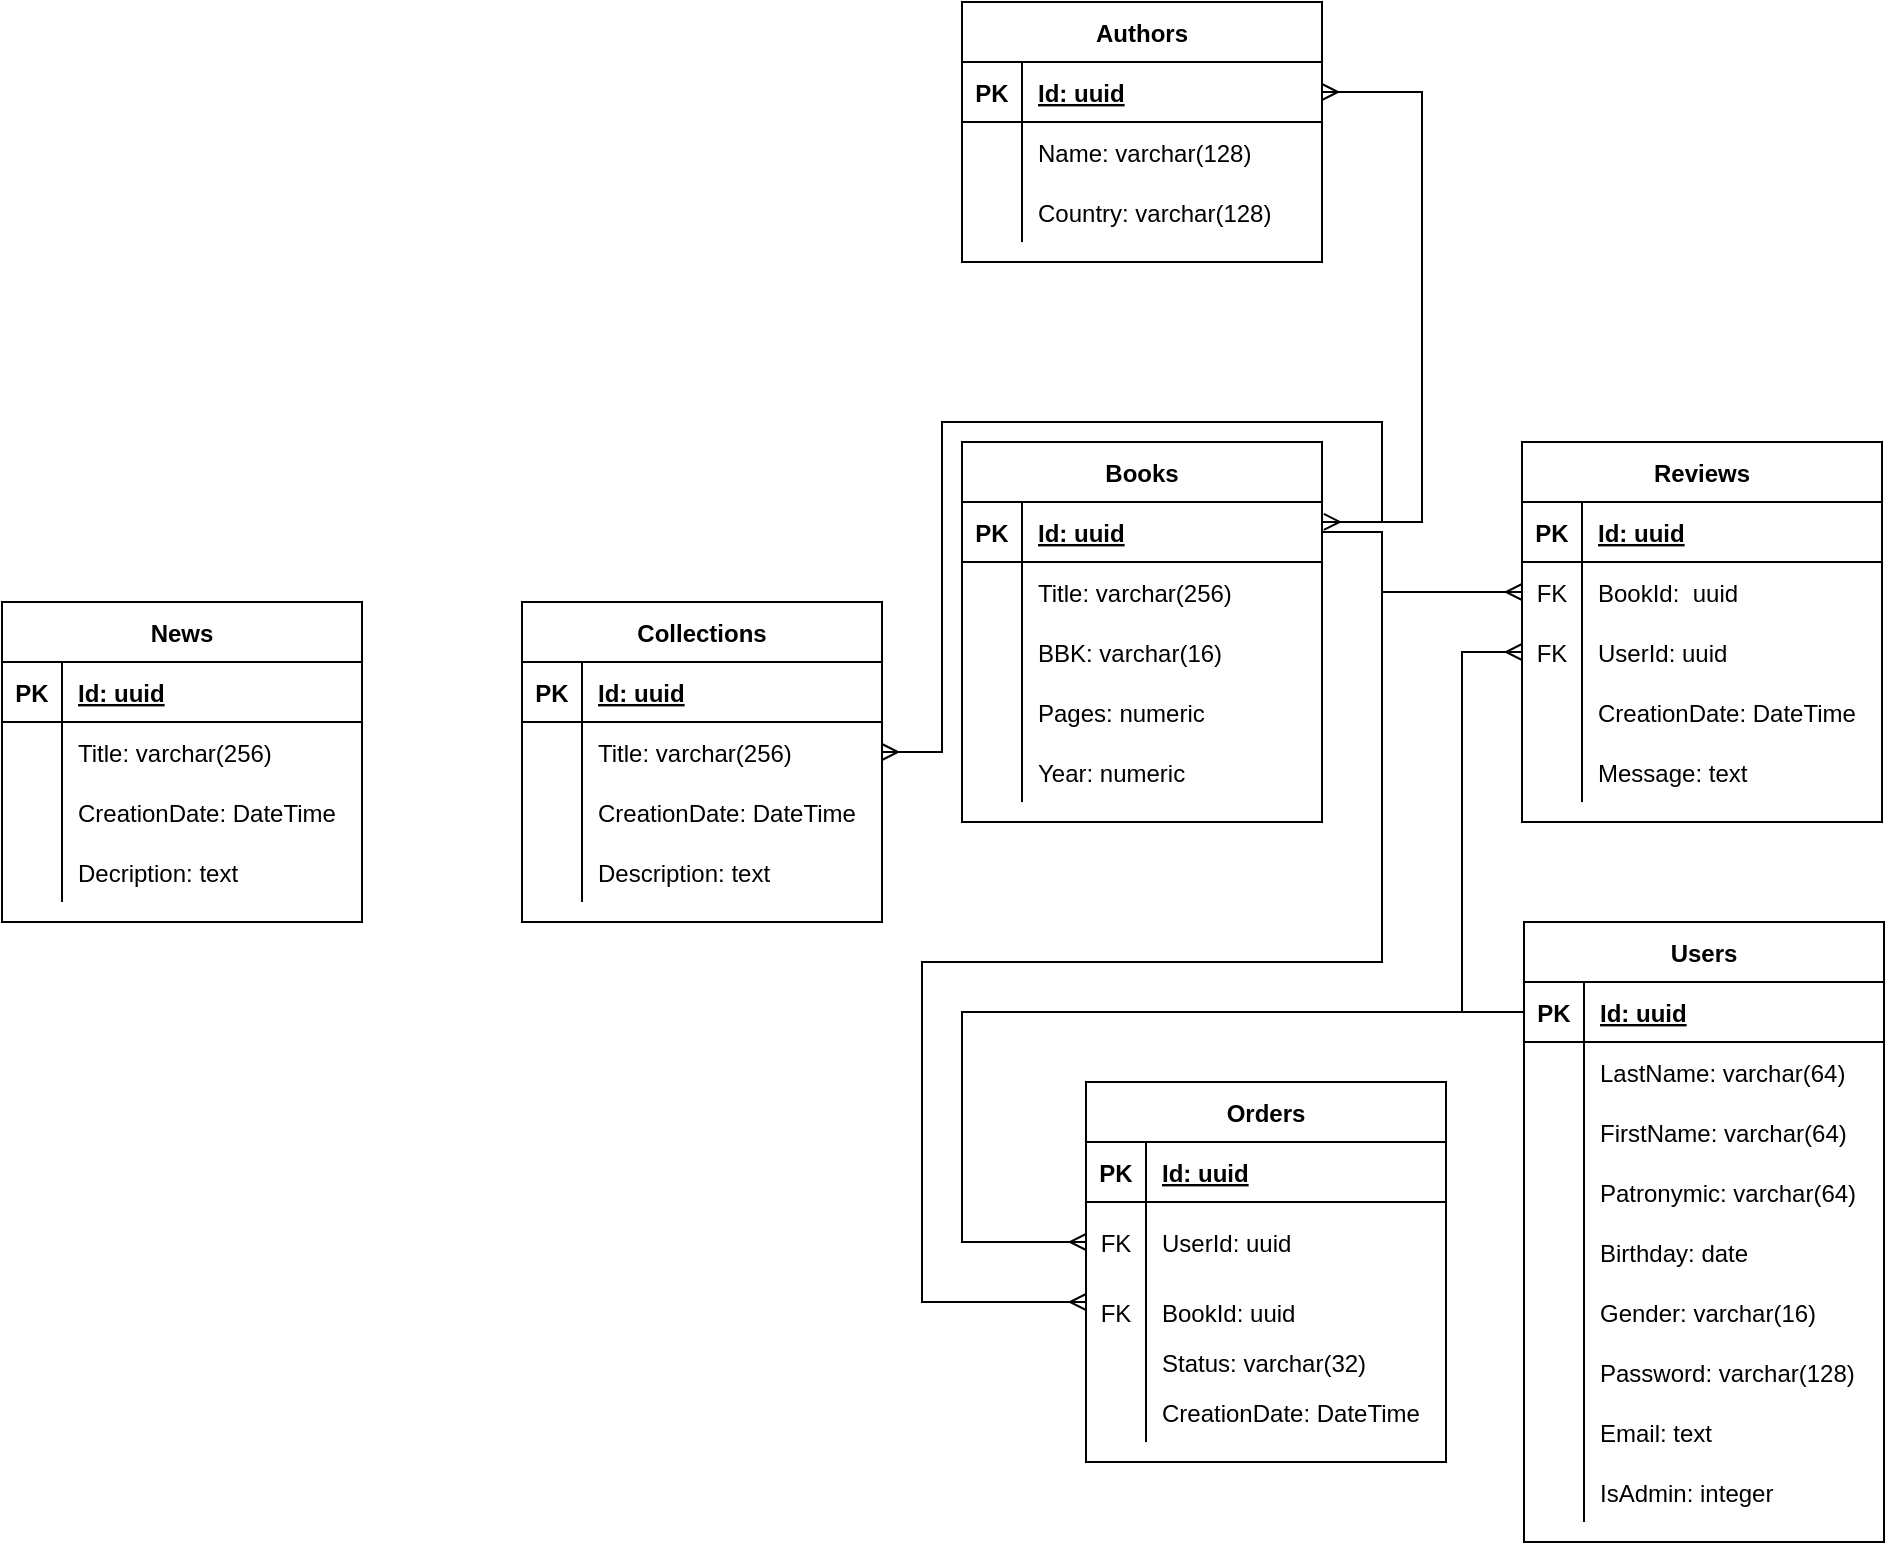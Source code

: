 <mxfile version="24.2.1" type="device">
  <diagram id="hNJJi1yXjoUv3gDsAnb5" name="DB">
    <mxGraphModel dx="3010" dy="1963" grid="1" gridSize="10" guides="1" tooltips="1" connect="1" arrows="1" fold="1" page="1" pageScale="1" pageWidth="827" pageHeight="1169" math="0" shadow="0">
      <root>
        <mxCell id="0" />
        <mxCell id="1" parent="0" />
        <mxCell id="JfNhoDbCsC86Azo6h9_3-1" value="Books" style="shape=table;startSize=30;container=1;collapsible=1;childLayout=tableLayout;fixedRows=1;rowLines=0;fontStyle=1;align=center;resizeLast=1;" parent="1" vertex="1">
          <mxGeometry x="160" y="40" width="180" height="190" as="geometry" />
        </mxCell>
        <mxCell id="JfNhoDbCsC86Azo6h9_3-2" value="" style="shape=tableRow;horizontal=0;startSize=0;swimlaneHead=0;swimlaneBody=0;fillColor=none;collapsible=0;dropTarget=0;points=[[0,0.5],[1,0.5]];portConstraint=eastwest;top=0;left=0;right=0;bottom=1;" parent="JfNhoDbCsC86Azo6h9_3-1" vertex="1">
          <mxGeometry y="30" width="180" height="30" as="geometry" />
        </mxCell>
        <mxCell id="JfNhoDbCsC86Azo6h9_3-3" value="PK" style="shape=partialRectangle;connectable=0;fillColor=none;top=0;left=0;bottom=0;right=0;fontStyle=1;overflow=hidden;" parent="JfNhoDbCsC86Azo6h9_3-2" vertex="1">
          <mxGeometry width="30" height="30" as="geometry">
            <mxRectangle width="30" height="30" as="alternateBounds" />
          </mxGeometry>
        </mxCell>
        <mxCell id="JfNhoDbCsC86Azo6h9_3-4" value="Id: uuid" style="shape=partialRectangle;connectable=0;fillColor=none;top=0;left=0;bottom=0;right=0;align=left;spacingLeft=6;fontStyle=5;overflow=hidden;" parent="JfNhoDbCsC86Azo6h9_3-2" vertex="1">
          <mxGeometry x="30" width="150" height="30" as="geometry">
            <mxRectangle width="150" height="30" as="alternateBounds" />
          </mxGeometry>
        </mxCell>
        <mxCell id="JfNhoDbCsC86Azo6h9_3-5" value="" style="shape=tableRow;horizontal=0;startSize=0;swimlaneHead=0;swimlaneBody=0;fillColor=none;collapsible=0;dropTarget=0;points=[[0,0.5],[1,0.5]];portConstraint=eastwest;top=0;left=0;right=0;bottom=0;" parent="JfNhoDbCsC86Azo6h9_3-1" vertex="1">
          <mxGeometry y="60" width="180" height="30" as="geometry" />
        </mxCell>
        <mxCell id="JfNhoDbCsC86Azo6h9_3-6" value="" style="shape=partialRectangle;connectable=0;fillColor=none;top=0;left=0;bottom=0;right=0;editable=1;overflow=hidden;" parent="JfNhoDbCsC86Azo6h9_3-5" vertex="1">
          <mxGeometry width="30" height="30" as="geometry">
            <mxRectangle width="30" height="30" as="alternateBounds" />
          </mxGeometry>
        </mxCell>
        <mxCell id="JfNhoDbCsC86Azo6h9_3-7" value="Title: varchar(256)" style="shape=partialRectangle;connectable=0;fillColor=none;top=0;left=0;bottom=0;right=0;align=left;spacingLeft=6;overflow=hidden;" parent="JfNhoDbCsC86Azo6h9_3-5" vertex="1">
          <mxGeometry x="30" width="150" height="30" as="geometry">
            <mxRectangle width="150" height="30" as="alternateBounds" />
          </mxGeometry>
        </mxCell>
        <mxCell id="JfNhoDbCsC86Azo6h9_3-14" value="" style="shape=tableRow;horizontal=0;startSize=0;swimlaneHead=0;swimlaneBody=0;fillColor=none;collapsible=0;dropTarget=0;points=[[0,0.5],[1,0.5]];portConstraint=eastwest;top=0;left=0;right=0;bottom=0;" parent="JfNhoDbCsC86Azo6h9_3-1" vertex="1">
          <mxGeometry y="90" width="180" height="30" as="geometry" />
        </mxCell>
        <mxCell id="JfNhoDbCsC86Azo6h9_3-15" value="" style="shape=partialRectangle;connectable=0;fillColor=none;top=0;left=0;bottom=0;right=0;editable=1;overflow=hidden;" parent="JfNhoDbCsC86Azo6h9_3-14" vertex="1">
          <mxGeometry width="30" height="30" as="geometry">
            <mxRectangle width="30" height="30" as="alternateBounds" />
          </mxGeometry>
        </mxCell>
        <mxCell id="JfNhoDbCsC86Azo6h9_3-16" value="BBK: varchar(16)" style="shape=partialRectangle;connectable=0;fillColor=none;top=0;left=0;bottom=0;right=0;align=left;spacingLeft=6;overflow=hidden;" parent="JfNhoDbCsC86Azo6h9_3-14" vertex="1">
          <mxGeometry x="30" width="150" height="30" as="geometry">
            <mxRectangle width="150" height="30" as="alternateBounds" />
          </mxGeometry>
        </mxCell>
        <mxCell id="JfNhoDbCsC86Azo6h9_3-8" value="" style="shape=tableRow;horizontal=0;startSize=0;swimlaneHead=0;swimlaneBody=0;fillColor=none;collapsible=0;dropTarget=0;points=[[0,0.5],[1,0.5]];portConstraint=eastwest;top=0;left=0;right=0;bottom=0;" parent="JfNhoDbCsC86Azo6h9_3-1" vertex="1">
          <mxGeometry y="120" width="180" height="30" as="geometry" />
        </mxCell>
        <mxCell id="JfNhoDbCsC86Azo6h9_3-9" value="" style="shape=partialRectangle;connectable=0;fillColor=none;top=0;left=0;bottom=0;right=0;editable=1;overflow=hidden;" parent="JfNhoDbCsC86Azo6h9_3-8" vertex="1">
          <mxGeometry width="30" height="30" as="geometry">
            <mxRectangle width="30" height="30" as="alternateBounds" />
          </mxGeometry>
        </mxCell>
        <mxCell id="JfNhoDbCsC86Azo6h9_3-10" value="Pages: numeric" style="shape=partialRectangle;connectable=0;fillColor=none;top=0;left=0;bottom=0;right=0;align=left;spacingLeft=6;overflow=hidden;" parent="JfNhoDbCsC86Azo6h9_3-8" vertex="1">
          <mxGeometry x="30" width="150" height="30" as="geometry">
            <mxRectangle width="150" height="30" as="alternateBounds" />
          </mxGeometry>
        </mxCell>
        <mxCell id="JfNhoDbCsC86Azo6h9_3-11" value="" style="shape=tableRow;horizontal=0;startSize=0;swimlaneHead=0;swimlaneBody=0;fillColor=none;collapsible=0;dropTarget=0;points=[[0,0.5],[1,0.5]];portConstraint=eastwest;top=0;left=0;right=0;bottom=0;" parent="JfNhoDbCsC86Azo6h9_3-1" vertex="1">
          <mxGeometry y="150" width="180" height="30" as="geometry" />
        </mxCell>
        <mxCell id="JfNhoDbCsC86Azo6h9_3-12" value="" style="shape=partialRectangle;connectable=0;fillColor=none;top=0;left=0;bottom=0;right=0;editable=1;overflow=hidden;" parent="JfNhoDbCsC86Azo6h9_3-11" vertex="1">
          <mxGeometry width="30" height="30" as="geometry">
            <mxRectangle width="30" height="30" as="alternateBounds" />
          </mxGeometry>
        </mxCell>
        <mxCell id="JfNhoDbCsC86Azo6h9_3-13" value="Year: numeric" style="shape=partialRectangle;connectable=0;fillColor=none;top=0;left=0;bottom=0;right=0;align=left;spacingLeft=6;overflow=hidden;" parent="JfNhoDbCsC86Azo6h9_3-11" vertex="1">
          <mxGeometry x="30" width="150" height="30" as="geometry">
            <mxRectangle width="150" height="30" as="alternateBounds" />
          </mxGeometry>
        </mxCell>
        <mxCell id="JfNhoDbCsC86Azo6h9_3-20" value="Users" style="shape=table;startSize=30;container=1;collapsible=1;childLayout=tableLayout;fixedRows=1;rowLines=0;fontStyle=1;align=center;resizeLast=1;" parent="1" vertex="1">
          <mxGeometry x="441" y="280" width="180" height="310" as="geometry" />
        </mxCell>
        <mxCell id="JfNhoDbCsC86Azo6h9_3-21" value="" style="shape=tableRow;horizontal=0;startSize=0;swimlaneHead=0;swimlaneBody=0;fillColor=none;collapsible=0;dropTarget=0;points=[[0,0.5],[1,0.5]];portConstraint=eastwest;top=0;left=0;right=0;bottom=1;" parent="JfNhoDbCsC86Azo6h9_3-20" vertex="1">
          <mxGeometry y="30" width="180" height="30" as="geometry" />
        </mxCell>
        <mxCell id="JfNhoDbCsC86Azo6h9_3-22" value="PK" style="shape=partialRectangle;connectable=0;fillColor=none;top=0;left=0;bottom=0;right=0;fontStyle=1;overflow=hidden;" parent="JfNhoDbCsC86Azo6h9_3-21" vertex="1">
          <mxGeometry width="30" height="30" as="geometry">
            <mxRectangle width="30" height="30" as="alternateBounds" />
          </mxGeometry>
        </mxCell>
        <mxCell id="JfNhoDbCsC86Azo6h9_3-23" value="Id: uuid" style="shape=partialRectangle;connectable=0;fillColor=none;top=0;left=0;bottom=0;right=0;align=left;spacingLeft=6;fontStyle=5;overflow=hidden;" parent="JfNhoDbCsC86Azo6h9_3-21" vertex="1">
          <mxGeometry x="30" width="150" height="30" as="geometry">
            <mxRectangle width="150" height="30" as="alternateBounds" />
          </mxGeometry>
        </mxCell>
        <mxCell id="JfNhoDbCsC86Azo6h9_3-24" value="" style="shape=tableRow;horizontal=0;startSize=0;swimlaneHead=0;swimlaneBody=0;fillColor=none;collapsible=0;dropTarget=0;points=[[0,0.5],[1,0.5]];portConstraint=eastwest;top=0;left=0;right=0;bottom=0;" parent="JfNhoDbCsC86Azo6h9_3-20" vertex="1">
          <mxGeometry y="60" width="180" height="30" as="geometry" />
        </mxCell>
        <mxCell id="JfNhoDbCsC86Azo6h9_3-25" value="" style="shape=partialRectangle;connectable=0;fillColor=none;top=0;left=0;bottom=0;right=0;editable=1;overflow=hidden;" parent="JfNhoDbCsC86Azo6h9_3-24" vertex="1">
          <mxGeometry width="30" height="30" as="geometry">
            <mxRectangle width="30" height="30" as="alternateBounds" />
          </mxGeometry>
        </mxCell>
        <mxCell id="JfNhoDbCsC86Azo6h9_3-26" value="LastName: varchar(64)" style="shape=partialRectangle;connectable=0;fillColor=none;top=0;left=0;bottom=0;right=0;align=left;spacingLeft=6;overflow=hidden;" parent="JfNhoDbCsC86Azo6h9_3-24" vertex="1">
          <mxGeometry x="30" width="150" height="30" as="geometry">
            <mxRectangle width="150" height="30" as="alternateBounds" />
          </mxGeometry>
        </mxCell>
        <mxCell id="JfNhoDbCsC86Azo6h9_3-27" value="" style="shape=tableRow;horizontal=0;startSize=0;swimlaneHead=0;swimlaneBody=0;fillColor=none;collapsible=0;dropTarget=0;points=[[0,0.5],[1,0.5]];portConstraint=eastwest;top=0;left=0;right=0;bottom=0;" parent="JfNhoDbCsC86Azo6h9_3-20" vertex="1">
          <mxGeometry y="90" width="180" height="30" as="geometry" />
        </mxCell>
        <mxCell id="JfNhoDbCsC86Azo6h9_3-28" value="" style="shape=partialRectangle;connectable=0;fillColor=none;top=0;left=0;bottom=0;right=0;editable=1;overflow=hidden;" parent="JfNhoDbCsC86Azo6h9_3-27" vertex="1">
          <mxGeometry width="30" height="30" as="geometry">
            <mxRectangle width="30" height="30" as="alternateBounds" />
          </mxGeometry>
        </mxCell>
        <mxCell id="JfNhoDbCsC86Azo6h9_3-29" value="FirstName: varchar(64)" style="shape=partialRectangle;connectable=0;fillColor=none;top=0;left=0;bottom=0;right=0;align=left;spacingLeft=6;overflow=hidden;" parent="JfNhoDbCsC86Azo6h9_3-27" vertex="1">
          <mxGeometry x="30" width="150" height="30" as="geometry">
            <mxRectangle width="150" height="30" as="alternateBounds" />
          </mxGeometry>
        </mxCell>
        <mxCell id="JfNhoDbCsC86Azo6h9_3-30" value="" style="shape=tableRow;horizontal=0;startSize=0;swimlaneHead=0;swimlaneBody=0;fillColor=none;collapsible=0;dropTarget=0;points=[[0,0.5],[1,0.5]];portConstraint=eastwest;top=0;left=0;right=0;bottom=0;" parent="JfNhoDbCsC86Azo6h9_3-20" vertex="1">
          <mxGeometry y="120" width="180" height="30" as="geometry" />
        </mxCell>
        <mxCell id="JfNhoDbCsC86Azo6h9_3-31" value="" style="shape=partialRectangle;connectable=0;fillColor=none;top=0;left=0;bottom=0;right=0;editable=1;overflow=hidden;" parent="JfNhoDbCsC86Azo6h9_3-30" vertex="1">
          <mxGeometry width="30" height="30" as="geometry">
            <mxRectangle width="30" height="30" as="alternateBounds" />
          </mxGeometry>
        </mxCell>
        <mxCell id="JfNhoDbCsC86Azo6h9_3-32" value="Patronymic: varchar(64)" style="shape=partialRectangle;connectable=0;fillColor=none;top=0;left=0;bottom=0;right=0;align=left;spacingLeft=6;overflow=hidden;" parent="JfNhoDbCsC86Azo6h9_3-30" vertex="1">
          <mxGeometry x="30" width="150" height="30" as="geometry">
            <mxRectangle width="150" height="30" as="alternateBounds" />
          </mxGeometry>
        </mxCell>
        <mxCell id="JfNhoDbCsC86Azo6h9_3-33" value="" style="shape=tableRow;horizontal=0;startSize=0;swimlaneHead=0;swimlaneBody=0;fillColor=none;collapsible=0;dropTarget=0;points=[[0,0.5],[1,0.5]];portConstraint=eastwest;top=0;left=0;right=0;bottom=0;" parent="JfNhoDbCsC86Azo6h9_3-20" vertex="1">
          <mxGeometry y="150" width="180" height="30" as="geometry" />
        </mxCell>
        <mxCell id="JfNhoDbCsC86Azo6h9_3-34" value="" style="shape=partialRectangle;connectable=0;fillColor=none;top=0;left=0;bottom=0;right=0;editable=1;overflow=hidden;" parent="JfNhoDbCsC86Azo6h9_3-33" vertex="1">
          <mxGeometry width="30" height="30" as="geometry">
            <mxRectangle width="30" height="30" as="alternateBounds" />
          </mxGeometry>
        </mxCell>
        <mxCell id="JfNhoDbCsC86Azo6h9_3-35" value="Birthday: date" style="shape=partialRectangle;connectable=0;fillColor=none;top=0;left=0;bottom=0;right=0;align=left;spacingLeft=6;overflow=hidden;" parent="JfNhoDbCsC86Azo6h9_3-33" vertex="1">
          <mxGeometry x="30" width="150" height="30" as="geometry">
            <mxRectangle width="150" height="30" as="alternateBounds" />
          </mxGeometry>
        </mxCell>
        <mxCell id="JfNhoDbCsC86Azo6h9_3-36" value="" style="shape=tableRow;horizontal=0;startSize=0;swimlaneHead=0;swimlaneBody=0;fillColor=none;collapsible=0;dropTarget=0;points=[[0,0.5],[1,0.5]];portConstraint=eastwest;top=0;left=0;right=0;bottom=0;" parent="JfNhoDbCsC86Azo6h9_3-20" vertex="1">
          <mxGeometry y="180" width="180" height="30" as="geometry" />
        </mxCell>
        <mxCell id="JfNhoDbCsC86Azo6h9_3-37" value="" style="shape=partialRectangle;connectable=0;fillColor=none;top=0;left=0;bottom=0;right=0;editable=1;overflow=hidden;" parent="JfNhoDbCsC86Azo6h9_3-36" vertex="1">
          <mxGeometry width="30" height="30" as="geometry">
            <mxRectangle width="30" height="30" as="alternateBounds" />
          </mxGeometry>
        </mxCell>
        <mxCell id="JfNhoDbCsC86Azo6h9_3-38" value="Gender: varchar(16)" style="shape=partialRectangle;connectable=0;fillColor=none;top=0;left=0;bottom=0;right=0;align=left;spacingLeft=6;overflow=hidden;" parent="JfNhoDbCsC86Azo6h9_3-36" vertex="1">
          <mxGeometry x="30" width="150" height="30" as="geometry">
            <mxRectangle width="150" height="30" as="alternateBounds" />
          </mxGeometry>
        </mxCell>
        <mxCell id="JfNhoDbCsC86Azo6h9_3-64" value="" style="shape=tableRow;horizontal=0;startSize=0;swimlaneHead=0;swimlaneBody=0;fillColor=none;collapsible=0;dropTarget=0;points=[[0,0.5],[1,0.5]];portConstraint=eastwest;top=0;left=0;right=0;bottom=0;" parent="JfNhoDbCsC86Azo6h9_3-20" vertex="1">
          <mxGeometry y="210" width="180" height="30" as="geometry" />
        </mxCell>
        <mxCell id="JfNhoDbCsC86Azo6h9_3-65" value="" style="shape=partialRectangle;connectable=0;fillColor=none;top=0;left=0;bottom=0;right=0;editable=1;overflow=hidden;" parent="JfNhoDbCsC86Azo6h9_3-64" vertex="1">
          <mxGeometry width="30" height="30" as="geometry">
            <mxRectangle width="30" height="30" as="alternateBounds" />
          </mxGeometry>
        </mxCell>
        <mxCell id="JfNhoDbCsC86Azo6h9_3-66" value="Password: varchar(128)" style="shape=partialRectangle;connectable=0;fillColor=none;top=0;left=0;bottom=0;right=0;align=left;spacingLeft=6;overflow=hidden;" parent="JfNhoDbCsC86Azo6h9_3-64" vertex="1">
          <mxGeometry x="30" width="150" height="30" as="geometry">
            <mxRectangle width="150" height="30" as="alternateBounds" />
          </mxGeometry>
        </mxCell>
        <mxCell id="JfNhoDbCsC86Azo6h9_3-67" value="" style="shape=tableRow;horizontal=0;startSize=0;swimlaneHead=0;swimlaneBody=0;fillColor=none;collapsible=0;dropTarget=0;points=[[0,0.5],[1,0.5]];portConstraint=eastwest;top=0;left=0;right=0;bottom=0;" parent="JfNhoDbCsC86Azo6h9_3-20" vertex="1">
          <mxGeometry y="240" width="180" height="30" as="geometry" />
        </mxCell>
        <mxCell id="JfNhoDbCsC86Azo6h9_3-68" value="" style="shape=partialRectangle;connectable=0;fillColor=none;top=0;left=0;bottom=0;right=0;editable=1;overflow=hidden;" parent="JfNhoDbCsC86Azo6h9_3-67" vertex="1">
          <mxGeometry width="30" height="30" as="geometry">
            <mxRectangle width="30" height="30" as="alternateBounds" />
          </mxGeometry>
        </mxCell>
        <mxCell id="JfNhoDbCsC86Azo6h9_3-69" value="Email: text" style="shape=partialRectangle;connectable=0;fillColor=none;top=0;left=0;bottom=0;right=0;align=left;spacingLeft=6;overflow=hidden;" parent="JfNhoDbCsC86Azo6h9_3-67" vertex="1">
          <mxGeometry x="30" width="150" height="30" as="geometry">
            <mxRectangle width="150" height="30" as="alternateBounds" />
          </mxGeometry>
        </mxCell>
        <mxCell id="5hmxsrNKKEe0tjNKOuUJ-2" value="" style="shape=tableRow;horizontal=0;startSize=0;swimlaneHead=0;swimlaneBody=0;fillColor=none;collapsible=0;dropTarget=0;points=[[0,0.5],[1,0.5]];portConstraint=eastwest;top=0;left=0;right=0;bottom=0;" parent="JfNhoDbCsC86Azo6h9_3-20" vertex="1">
          <mxGeometry y="270" width="180" height="30" as="geometry" />
        </mxCell>
        <mxCell id="5hmxsrNKKEe0tjNKOuUJ-3" value="" style="shape=partialRectangle;connectable=0;fillColor=none;top=0;left=0;bottom=0;right=0;editable=1;overflow=hidden;" parent="5hmxsrNKKEe0tjNKOuUJ-2" vertex="1">
          <mxGeometry width="30" height="30" as="geometry">
            <mxRectangle width="30" height="30" as="alternateBounds" />
          </mxGeometry>
        </mxCell>
        <mxCell id="5hmxsrNKKEe0tjNKOuUJ-4" value="IsAdmin: integer" style="shape=partialRectangle;connectable=0;fillColor=none;top=0;left=0;bottom=0;right=0;align=left;spacingLeft=6;overflow=hidden;" parent="5hmxsrNKKEe0tjNKOuUJ-2" vertex="1">
          <mxGeometry x="30" width="150" height="30" as="geometry">
            <mxRectangle width="150" height="30" as="alternateBounds" />
          </mxGeometry>
        </mxCell>
        <mxCell id="JfNhoDbCsC86Azo6h9_3-70" value="Reviews" style="shape=table;startSize=30;container=1;collapsible=1;childLayout=tableLayout;fixedRows=1;rowLines=0;fontStyle=1;align=center;resizeLast=1;" parent="1" vertex="1">
          <mxGeometry x="440" y="40" width="180" height="190" as="geometry" />
        </mxCell>
        <mxCell id="JfNhoDbCsC86Azo6h9_3-71" value="" style="shape=tableRow;horizontal=0;startSize=0;swimlaneHead=0;swimlaneBody=0;fillColor=none;collapsible=0;dropTarget=0;points=[[0,0.5],[1,0.5]];portConstraint=eastwest;top=0;left=0;right=0;bottom=1;" parent="JfNhoDbCsC86Azo6h9_3-70" vertex="1">
          <mxGeometry y="30" width="180" height="30" as="geometry" />
        </mxCell>
        <mxCell id="JfNhoDbCsC86Azo6h9_3-72" value="PK" style="shape=partialRectangle;connectable=0;fillColor=none;top=0;left=0;bottom=0;right=0;fontStyle=1;overflow=hidden;" parent="JfNhoDbCsC86Azo6h9_3-71" vertex="1">
          <mxGeometry width="30" height="30" as="geometry">
            <mxRectangle width="30" height="30" as="alternateBounds" />
          </mxGeometry>
        </mxCell>
        <mxCell id="JfNhoDbCsC86Azo6h9_3-73" value="Id: uuid" style="shape=partialRectangle;connectable=0;fillColor=none;top=0;left=0;bottom=0;right=0;align=left;spacingLeft=6;fontStyle=5;overflow=hidden;" parent="JfNhoDbCsC86Azo6h9_3-71" vertex="1">
          <mxGeometry x="30" width="150" height="30" as="geometry">
            <mxRectangle width="150" height="30" as="alternateBounds" />
          </mxGeometry>
        </mxCell>
        <mxCell id="JfNhoDbCsC86Azo6h9_3-77" value="" style="shape=tableRow;horizontal=0;startSize=0;swimlaneHead=0;swimlaneBody=0;fillColor=none;collapsible=0;dropTarget=0;points=[[0,0.5],[1,0.5]];portConstraint=eastwest;top=0;left=0;right=0;bottom=0;" parent="JfNhoDbCsC86Azo6h9_3-70" vertex="1">
          <mxGeometry y="60" width="180" height="30" as="geometry" />
        </mxCell>
        <mxCell id="JfNhoDbCsC86Azo6h9_3-78" value="FK" style="shape=partialRectangle;connectable=0;fillColor=none;top=0;left=0;bottom=0;right=0;editable=1;overflow=hidden;" parent="JfNhoDbCsC86Azo6h9_3-77" vertex="1">
          <mxGeometry width="30" height="30" as="geometry">
            <mxRectangle width="30" height="30" as="alternateBounds" />
          </mxGeometry>
        </mxCell>
        <mxCell id="JfNhoDbCsC86Azo6h9_3-79" value="BookId:  uuid" style="shape=partialRectangle;connectable=0;fillColor=none;top=0;left=0;bottom=0;right=0;align=left;spacingLeft=6;overflow=hidden;" parent="JfNhoDbCsC86Azo6h9_3-77" vertex="1">
          <mxGeometry x="30" width="150" height="30" as="geometry">
            <mxRectangle width="150" height="30" as="alternateBounds" />
          </mxGeometry>
        </mxCell>
        <mxCell id="JfNhoDbCsC86Azo6h9_3-74" value="" style="shape=tableRow;horizontal=0;startSize=0;swimlaneHead=0;swimlaneBody=0;fillColor=none;collapsible=0;dropTarget=0;points=[[0,0.5],[1,0.5]];portConstraint=eastwest;top=0;left=0;right=0;bottom=0;" parent="JfNhoDbCsC86Azo6h9_3-70" vertex="1">
          <mxGeometry y="90" width="180" height="30" as="geometry" />
        </mxCell>
        <mxCell id="JfNhoDbCsC86Azo6h9_3-75" value="FK" style="shape=partialRectangle;connectable=0;fillColor=none;top=0;left=0;bottom=0;right=0;editable=1;overflow=hidden;" parent="JfNhoDbCsC86Azo6h9_3-74" vertex="1">
          <mxGeometry width="30" height="30" as="geometry">
            <mxRectangle width="30" height="30" as="alternateBounds" />
          </mxGeometry>
        </mxCell>
        <mxCell id="JfNhoDbCsC86Azo6h9_3-76" value="UserId: uuid" style="shape=partialRectangle;connectable=0;fillColor=none;top=0;left=0;bottom=0;right=0;align=left;spacingLeft=6;overflow=hidden;" parent="JfNhoDbCsC86Azo6h9_3-74" vertex="1">
          <mxGeometry x="30" width="150" height="30" as="geometry">
            <mxRectangle width="150" height="30" as="alternateBounds" />
          </mxGeometry>
        </mxCell>
        <mxCell id="JfNhoDbCsC86Azo6h9_3-80" value="" style="shape=tableRow;horizontal=0;startSize=0;swimlaneHead=0;swimlaneBody=0;fillColor=none;collapsible=0;dropTarget=0;points=[[0,0.5],[1,0.5]];portConstraint=eastwest;top=0;left=0;right=0;bottom=0;" parent="JfNhoDbCsC86Azo6h9_3-70" vertex="1">
          <mxGeometry y="120" width="180" height="30" as="geometry" />
        </mxCell>
        <mxCell id="JfNhoDbCsC86Azo6h9_3-81" value="" style="shape=partialRectangle;connectable=0;fillColor=none;top=0;left=0;bottom=0;right=0;editable=1;overflow=hidden;" parent="JfNhoDbCsC86Azo6h9_3-80" vertex="1">
          <mxGeometry width="30" height="30" as="geometry">
            <mxRectangle width="30" height="30" as="alternateBounds" />
          </mxGeometry>
        </mxCell>
        <mxCell id="JfNhoDbCsC86Azo6h9_3-82" value="CreationDate: DateTime" style="shape=partialRectangle;connectable=0;fillColor=none;top=0;left=0;bottom=0;right=0;align=left;spacingLeft=6;overflow=hidden;" parent="JfNhoDbCsC86Azo6h9_3-80" vertex="1">
          <mxGeometry x="30" width="150" height="30" as="geometry">
            <mxRectangle width="150" height="30" as="alternateBounds" />
          </mxGeometry>
        </mxCell>
        <mxCell id="JfNhoDbCsC86Azo6h9_3-96" value="" style="shape=tableRow;horizontal=0;startSize=0;swimlaneHead=0;swimlaneBody=0;fillColor=none;collapsible=0;dropTarget=0;points=[[0,0.5],[1,0.5]];portConstraint=eastwest;top=0;left=0;right=0;bottom=0;" parent="JfNhoDbCsC86Azo6h9_3-70" vertex="1">
          <mxGeometry y="150" width="180" height="30" as="geometry" />
        </mxCell>
        <mxCell id="JfNhoDbCsC86Azo6h9_3-97" value="" style="shape=partialRectangle;connectable=0;fillColor=none;top=0;left=0;bottom=0;right=0;editable=1;overflow=hidden;" parent="JfNhoDbCsC86Azo6h9_3-96" vertex="1">
          <mxGeometry width="30" height="30" as="geometry">
            <mxRectangle width="30" height="30" as="alternateBounds" />
          </mxGeometry>
        </mxCell>
        <mxCell id="JfNhoDbCsC86Azo6h9_3-98" value="Message: text" style="shape=partialRectangle;connectable=0;fillColor=none;top=0;left=0;bottom=0;right=0;align=left;spacingLeft=6;overflow=hidden;" parent="JfNhoDbCsC86Azo6h9_3-96" vertex="1">
          <mxGeometry x="30" width="150" height="30" as="geometry">
            <mxRectangle width="150" height="30" as="alternateBounds" />
          </mxGeometry>
        </mxCell>
        <mxCell id="JfNhoDbCsC86Azo6h9_3-103" value="Orders" style="shape=table;startSize=30;container=1;collapsible=1;childLayout=tableLayout;fixedRows=1;rowLines=0;fontStyle=1;align=center;resizeLast=1;" parent="1" vertex="1">
          <mxGeometry x="222" y="360" width="180" height="190" as="geometry" />
        </mxCell>
        <mxCell id="JfNhoDbCsC86Azo6h9_3-104" value="" style="shape=tableRow;horizontal=0;startSize=0;swimlaneHead=0;swimlaneBody=0;fillColor=none;collapsible=0;dropTarget=0;points=[[0,0.5],[1,0.5]];portConstraint=eastwest;top=0;left=0;right=0;bottom=1;" parent="JfNhoDbCsC86Azo6h9_3-103" vertex="1">
          <mxGeometry y="30" width="180" height="30" as="geometry" />
        </mxCell>
        <mxCell id="JfNhoDbCsC86Azo6h9_3-105" value="PK" style="shape=partialRectangle;connectable=0;fillColor=none;top=0;left=0;bottom=0;right=0;fontStyle=1;overflow=hidden;" parent="JfNhoDbCsC86Azo6h9_3-104" vertex="1">
          <mxGeometry width="30" height="30" as="geometry">
            <mxRectangle width="30" height="30" as="alternateBounds" />
          </mxGeometry>
        </mxCell>
        <mxCell id="JfNhoDbCsC86Azo6h9_3-106" value="Id: uuid" style="shape=partialRectangle;connectable=0;fillColor=none;top=0;left=0;bottom=0;right=0;align=left;spacingLeft=6;fontStyle=5;overflow=hidden;" parent="JfNhoDbCsC86Azo6h9_3-104" vertex="1">
          <mxGeometry x="30" width="150" height="30" as="geometry">
            <mxRectangle width="150" height="30" as="alternateBounds" />
          </mxGeometry>
        </mxCell>
        <mxCell id="JfNhoDbCsC86Azo6h9_3-107" value="" style="shape=tableRow;horizontal=0;startSize=0;swimlaneHead=0;swimlaneBody=0;fillColor=none;collapsible=0;dropTarget=0;points=[[0,0.5],[1,0.5]];portConstraint=eastwest;top=0;left=0;right=0;bottom=0;" parent="JfNhoDbCsC86Azo6h9_3-103" vertex="1">
          <mxGeometry y="60" width="180" height="40" as="geometry" />
        </mxCell>
        <mxCell id="JfNhoDbCsC86Azo6h9_3-108" value="FK" style="shape=partialRectangle;connectable=0;fillColor=none;top=0;left=0;bottom=0;right=0;editable=1;overflow=hidden;" parent="JfNhoDbCsC86Azo6h9_3-107" vertex="1">
          <mxGeometry width="30" height="40" as="geometry">
            <mxRectangle width="30" height="40" as="alternateBounds" />
          </mxGeometry>
        </mxCell>
        <mxCell id="JfNhoDbCsC86Azo6h9_3-109" value="UserId: uuid" style="shape=partialRectangle;connectable=0;fillColor=none;top=0;left=0;bottom=0;right=0;align=left;spacingLeft=6;overflow=hidden;" parent="JfNhoDbCsC86Azo6h9_3-107" vertex="1">
          <mxGeometry x="30" width="150" height="40" as="geometry">
            <mxRectangle width="150" height="40" as="alternateBounds" />
          </mxGeometry>
        </mxCell>
        <mxCell id="JfNhoDbCsC86Azo6h9_3-110" value="" style="shape=tableRow;horizontal=0;startSize=0;swimlaneHead=0;swimlaneBody=0;fillColor=none;collapsible=0;dropTarget=0;points=[[0,0.5],[1,0.5]];portConstraint=eastwest;top=0;left=0;right=0;bottom=0;" parent="JfNhoDbCsC86Azo6h9_3-103" vertex="1">
          <mxGeometry y="100" width="180" height="30" as="geometry" />
        </mxCell>
        <mxCell id="JfNhoDbCsC86Azo6h9_3-111" value="FK" style="shape=partialRectangle;connectable=0;fillColor=none;top=0;left=0;bottom=0;right=0;editable=1;overflow=hidden;" parent="JfNhoDbCsC86Azo6h9_3-110" vertex="1">
          <mxGeometry width="30" height="30" as="geometry">
            <mxRectangle width="30" height="30" as="alternateBounds" />
          </mxGeometry>
        </mxCell>
        <mxCell id="JfNhoDbCsC86Azo6h9_3-112" value="BookId: uuid" style="shape=partialRectangle;connectable=0;fillColor=none;top=0;left=0;bottom=0;right=0;align=left;spacingLeft=6;overflow=hidden;" parent="JfNhoDbCsC86Azo6h9_3-110" vertex="1">
          <mxGeometry x="30" width="150" height="30" as="geometry">
            <mxRectangle width="150" height="30" as="alternateBounds" />
          </mxGeometry>
        </mxCell>
        <mxCell id="Xhfq0VKIjWSBTOx-SM9G-7" value="" style="shape=tableRow;horizontal=0;startSize=0;swimlaneHead=0;swimlaneBody=0;fillColor=none;collapsible=0;dropTarget=0;points=[[0,0.5],[1,0.5]];portConstraint=eastwest;top=0;left=0;right=0;bottom=0;" parent="JfNhoDbCsC86Azo6h9_3-103" vertex="1">
          <mxGeometry y="130" width="180" height="20" as="geometry" />
        </mxCell>
        <mxCell id="Xhfq0VKIjWSBTOx-SM9G-8" value="" style="shape=partialRectangle;connectable=0;fillColor=none;top=0;left=0;bottom=0;right=0;editable=1;overflow=hidden;" parent="Xhfq0VKIjWSBTOx-SM9G-7" vertex="1">
          <mxGeometry width="30" height="20" as="geometry">
            <mxRectangle width="30" height="20" as="alternateBounds" />
          </mxGeometry>
        </mxCell>
        <mxCell id="Xhfq0VKIjWSBTOx-SM9G-9" value="Status: varchar(32)" style="shape=partialRectangle;connectable=0;fillColor=none;top=0;left=0;bottom=0;right=0;align=left;spacingLeft=6;overflow=hidden;" parent="Xhfq0VKIjWSBTOx-SM9G-7" vertex="1">
          <mxGeometry x="30" width="150" height="20" as="geometry">
            <mxRectangle width="150" height="20" as="alternateBounds" />
          </mxGeometry>
        </mxCell>
        <mxCell id="-iBerIPHP-PwR-Tm77QQ-79" value="" style="shape=tableRow;horizontal=0;startSize=0;swimlaneHead=0;swimlaneBody=0;fillColor=none;collapsible=0;dropTarget=0;points=[[0,0.5],[1,0.5]];portConstraint=eastwest;top=0;left=0;right=0;bottom=0;" parent="JfNhoDbCsC86Azo6h9_3-103" vertex="1">
          <mxGeometry y="150" width="180" height="30" as="geometry" />
        </mxCell>
        <mxCell id="-iBerIPHP-PwR-Tm77QQ-80" value="" style="shape=partialRectangle;connectable=0;fillColor=none;top=0;left=0;bottom=0;right=0;editable=1;overflow=hidden;" parent="-iBerIPHP-PwR-Tm77QQ-79" vertex="1">
          <mxGeometry width="30" height="30" as="geometry">
            <mxRectangle width="30" height="30" as="alternateBounds" />
          </mxGeometry>
        </mxCell>
        <mxCell id="-iBerIPHP-PwR-Tm77QQ-81" value="CreationDate: DateTime" style="shape=partialRectangle;connectable=0;fillColor=none;top=0;left=0;bottom=0;right=0;align=left;spacingLeft=6;overflow=hidden;" parent="-iBerIPHP-PwR-Tm77QQ-79" vertex="1">
          <mxGeometry x="30" width="150" height="30" as="geometry">
            <mxRectangle width="150" height="30" as="alternateBounds" />
          </mxGeometry>
        </mxCell>
        <mxCell id="Xhfq0VKIjWSBTOx-SM9G-32" value="News" style="shape=table;startSize=30;container=1;collapsible=1;childLayout=tableLayout;fixedRows=1;rowLines=0;fontStyle=1;align=center;resizeLast=1;" parent="1" vertex="1">
          <mxGeometry x="-320" y="120" width="180" height="160" as="geometry" />
        </mxCell>
        <mxCell id="Xhfq0VKIjWSBTOx-SM9G-33" value="" style="shape=tableRow;horizontal=0;startSize=0;swimlaneHead=0;swimlaneBody=0;fillColor=none;collapsible=0;dropTarget=0;points=[[0,0.5],[1,0.5]];portConstraint=eastwest;top=0;left=0;right=0;bottom=1;" parent="Xhfq0VKIjWSBTOx-SM9G-32" vertex="1">
          <mxGeometry y="30" width="180" height="30" as="geometry" />
        </mxCell>
        <mxCell id="Xhfq0VKIjWSBTOx-SM9G-34" value="PK" style="shape=partialRectangle;connectable=0;fillColor=none;top=0;left=0;bottom=0;right=0;fontStyle=1;overflow=hidden;" parent="Xhfq0VKIjWSBTOx-SM9G-33" vertex="1">
          <mxGeometry width="30" height="30" as="geometry">
            <mxRectangle width="30" height="30" as="alternateBounds" />
          </mxGeometry>
        </mxCell>
        <mxCell id="Xhfq0VKIjWSBTOx-SM9G-35" value="Id: uuid" style="shape=partialRectangle;connectable=0;fillColor=none;top=0;left=0;bottom=0;right=0;align=left;spacingLeft=6;fontStyle=5;overflow=hidden;" parent="Xhfq0VKIjWSBTOx-SM9G-33" vertex="1">
          <mxGeometry x="30" width="150" height="30" as="geometry">
            <mxRectangle width="150" height="30" as="alternateBounds" />
          </mxGeometry>
        </mxCell>
        <mxCell id="Xhfq0VKIjWSBTOx-SM9G-36" value="" style="shape=tableRow;horizontal=0;startSize=0;swimlaneHead=0;swimlaneBody=0;fillColor=none;collapsible=0;dropTarget=0;points=[[0,0.5],[1,0.5]];portConstraint=eastwest;top=0;left=0;right=0;bottom=0;" parent="Xhfq0VKIjWSBTOx-SM9G-32" vertex="1">
          <mxGeometry y="60" width="180" height="30" as="geometry" />
        </mxCell>
        <mxCell id="Xhfq0VKIjWSBTOx-SM9G-37" value="" style="shape=partialRectangle;connectable=0;fillColor=none;top=0;left=0;bottom=0;right=0;editable=1;overflow=hidden;" parent="Xhfq0VKIjWSBTOx-SM9G-36" vertex="1">
          <mxGeometry width="30" height="30" as="geometry">
            <mxRectangle width="30" height="30" as="alternateBounds" />
          </mxGeometry>
        </mxCell>
        <mxCell id="Xhfq0VKIjWSBTOx-SM9G-38" value="Title: varchar(256)" style="shape=partialRectangle;connectable=0;fillColor=none;top=0;left=0;bottom=0;right=0;align=left;spacingLeft=6;overflow=hidden;" parent="Xhfq0VKIjWSBTOx-SM9G-36" vertex="1">
          <mxGeometry x="30" width="150" height="30" as="geometry">
            <mxRectangle width="150" height="30" as="alternateBounds" />
          </mxGeometry>
        </mxCell>
        <mxCell id="Xhfq0VKIjWSBTOx-SM9G-39" value="" style="shape=tableRow;horizontal=0;startSize=0;swimlaneHead=0;swimlaneBody=0;fillColor=none;collapsible=0;dropTarget=0;points=[[0,0.5],[1,0.5]];portConstraint=eastwest;top=0;left=0;right=0;bottom=0;" parent="Xhfq0VKIjWSBTOx-SM9G-32" vertex="1">
          <mxGeometry y="90" width="180" height="30" as="geometry" />
        </mxCell>
        <mxCell id="Xhfq0VKIjWSBTOx-SM9G-40" value="" style="shape=partialRectangle;connectable=0;fillColor=none;top=0;left=0;bottom=0;right=0;editable=1;overflow=hidden;" parent="Xhfq0VKIjWSBTOx-SM9G-39" vertex="1">
          <mxGeometry width="30" height="30" as="geometry">
            <mxRectangle width="30" height="30" as="alternateBounds" />
          </mxGeometry>
        </mxCell>
        <mxCell id="Xhfq0VKIjWSBTOx-SM9G-41" value="CreationDate: DateTime" style="shape=partialRectangle;connectable=0;fillColor=none;top=0;left=0;bottom=0;right=0;align=left;spacingLeft=6;overflow=hidden;" parent="Xhfq0VKIjWSBTOx-SM9G-39" vertex="1">
          <mxGeometry x="30" width="150" height="30" as="geometry">
            <mxRectangle width="150" height="30" as="alternateBounds" />
          </mxGeometry>
        </mxCell>
        <mxCell id="Xhfq0VKIjWSBTOx-SM9G-45" value="" style="shape=tableRow;horizontal=0;startSize=0;swimlaneHead=0;swimlaneBody=0;fillColor=none;collapsible=0;dropTarget=0;points=[[0,0.5],[1,0.5]];portConstraint=eastwest;top=0;left=0;right=0;bottom=0;" parent="Xhfq0VKIjWSBTOx-SM9G-32" vertex="1">
          <mxGeometry y="120" width="180" height="30" as="geometry" />
        </mxCell>
        <mxCell id="Xhfq0VKIjWSBTOx-SM9G-46" value="" style="shape=partialRectangle;connectable=0;fillColor=none;top=0;left=0;bottom=0;right=0;editable=1;overflow=hidden;" parent="Xhfq0VKIjWSBTOx-SM9G-45" vertex="1">
          <mxGeometry width="30" height="30" as="geometry">
            <mxRectangle width="30" height="30" as="alternateBounds" />
          </mxGeometry>
        </mxCell>
        <mxCell id="Xhfq0VKIjWSBTOx-SM9G-47" value="Decription: text" style="shape=partialRectangle;connectable=0;fillColor=none;top=0;left=0;bottom=0;right=0;align=left;spacingLeft=6;overflow=hidden;" parent="Xhfq0VKIjWSBTOx-SM9G-45" vertex="1">
          <mxGeometry x="30" width="150" height="30" as="geometry">
            <mxRectangle width="150" height="30" as="alternateBounds" />
          </mxGeometry>
        </mxCell>
        <mxCell id="Xhfq0VKIjWSBTOx-SM9G-52" value="Authors" style="shape=table;startSize=30;container=1;collapsible=1;childLayout=tableLayout;fixedRows=1;rowLines=0;fontStyle=1;align=center;resizeLast=1;" parent="1" vertex="1">
          <mxGeometry x="160" y="-180" width="180" height="130.0" as="geometry" />
        </mxCell>
        <mxCell id="Xhfq0VKIjWSBTOx-SM9G-53" value="" style="shape=tableRow;horizontal=0;startSize=0;swimlaneHead=0;swimlaneBody=0;fillColor=none;collapsible=0;dropTarget=0;points=[[0,0.5],[1,0.5]];portConstraint=eastwest;top=0;left=0;right=0;bottom=1;" parent="Xhfq0VKIjWSBTOx-SM9G-52" vertex="1">
          <mxGeometry y="30" width="180" height="30" as="geometry" />
        </mxCell>
        <mxCell id="Xhfq0VKIjWSBTOx-SM9G-54" value="PK" style="shape=partialRectangle;connectable=0;fillColor=none;top=0;left=0;bottom=0;right=0;fontStyle=1;overflow=hidden;" parent="Xhfq0VKIjWSBTOx-SM9G-53" vertex="1">
          <mxGeometry width="30" height="30" as="geometry">
            <mxRectangle width="30" height="30" as="alternateBounds" />
          </mxGeometry>
        </mxCell>
        <mxCell id="Xhfq0VKIjWSBTOx-SM9G-55" value="Id: uuid" style="shape=partialRectangle;connectable=0;fillColor=none;top=0;left=0;bottom=0;right=0;align=left;spacingLeft=6;fontStyle=5;overflow=hidden;" parent="Xhfq0VKIjWSBTOx-SM9G-53" vertex="1">
          <mxGeometry x="30" width="150" height="30" as="geometry">
            <mxRectangle width="150" height="30" as="alternateBounds" />
          </mxGeometry>
        </mxCell>
        <mxCell id="Xhfq0VKIjWSBTOx-SM9G-56" value="" style="shape=tableRow;horizontal=0;startSize=0;swimlaneHead=0;swimlaneBody=0;fillColor=none;collapsible=0;dropTarget=0;points=[[0,0.5],[1,0.5]];portConstraint=eastwest;top=0;left=0;right=0;bottom=0;" parent="Xhfq0VKIjWSBTOx-SM9G-52" vertex="1">
          <mxGeometry y="60" width="180" height="30" as="geometry" />
        </mxCell>
        <mxCell id="Xhfq0VKIjWSBTOx-SM9G-57" value="" style="shape=partialRectangle;connectable=0;fillColor=none;top=0;left=0;bottom=0;right=0;editable=1;overflow=hidden;" parent="Xhfq0VKIjWSBTOx-SM9G-56" vertex="1">
          <mxGeometry width="30" height="30" as="geometry">
            <mxRectangle width="30" height="30" as="alternateBounds" />
          </mxGeometry>
        </mxCell>
        <mxCell id="Xhfq0VKIjWSBTOx-SM9G-58" value="Name: varchar(128)" style="shape=partialRectangle;connectable=0;fillColor=none;top=0;left=0;bottom=0;right=0;align=left;spacingLeft=6;overflow=hidden;" parent="Xhfq0VKIjWSBTOx-SM9G-56" vertex="1">
          <mxGeometry x="30" width="150" height="30" as="geometry">
            <mxRectangle width="150" height="30" as="alternateBounds" />
          </mxGeometry>
        </mxCell>
        <mxCell id="Xhfq0VKIjWSBTOx-SM9G-59" value="" style="shape=tableRow;horizontal=0;startSize=0;swimlaneHead=0;swimlaneBody=0;fillColor=none;collapsible=0;dropTarget=0;points=[[0,0.5],[1,0.5]];portConstraint=eastwest;top=0;left=0;right=0;bottom=0;" parent="Xhfq0VKIjWSBTOx-SM9G-52" vertex="1">
          <mxGeometry y="90" width="180" height="30" as="geometry" />
        </mxCell>
        <mxCell id="Xhfq0VKIjWSBTOx-SM9G-60" value="" style="shape=partialRectangle;connectable=0;fillColor=none;top=0;left=0;bottom=0;right=0;editable=1;overflow=hidden;" parent="Xhfq0VKIjWSBTOx-SM9G-59" vertex="1">
          <mxGeometry width="30" height="30" as="geometry">
            <mxRectangle width="30" height="30" as="alternateBounds" />
          </mxGeometry>
        </mxCell>
        <mxCell id="Xhfq0VKIjWSBTOx-SM9G-61" value="Country: varchar(128)" style="shape=partialRectangle;connectable=0;fillColor=none;top=0;left=0;bottom=0;right=0;align=left;spacingLeft=6;overflow=hidden;" parent="Xhfq0VKIjWSBTOx-SM9G-59" vertex="1">
          <mxGeometry x="30" width="150" height="30" as="geometry">
            <mxRectangle width="150" height="30" as="alternateBounds" />
          </mxGeometry>
        </mxCell>
        <mxCell id="Xhfq0VKIjWSBTOx-SM9G-79" value="" style="fontSize=12;html=1;endArrow=ERmany;rounded=0;edgeStyle=orthogonalEdgeStyle;entryX=0;entryY=0.5;entryDx=0;entryDy=0;exitX=1;exitY=0.5;exitDx=0;exitDy=0;" parent="1" source="JfNhoDbCsC86Azo6h9_3-2" target="JfNhoDbCsC86Azo6h9_3-77" edge="1">
          <mxGeometry width="100" height="100" relative="1" as="geometry">
            <mxPoint x="330" y="350" as="sourcePoint" />
            <mxPoint x="430" y="250" as="targetPoint" />
            <Array as="points">
              <mxPoint x="370" y="85" />
              <mxPoint x="370" y="115" />
            </Array>
          </mxGeometry>
        </mxCell>
        <mxCell id="Xhfq0VKIjWSBTOx-SM9G-81" value="" style="fontSize=12;html=1;endArrow=ERmany;rounded=0;edgeStyle=orthogonalEdgeStyle;exitX=1;exitY=0.5;exitDx=0;exitDy=0;" parent="1" source="JfNhoDbCsC86Azo6h9_3-2" target="JfNhoDbCsC86Azo6h9_3-110" edge="1">
          <mxGeometry width="100" height="100" relative="1" as="geometry">
            <mxPoint x="350" y="95" as="sourcePoint" />
            <mxPoint x="210" y="465" as="targetPoint" />
            <Array as="points">
              <mxPoint x="370" y="85" />
              <mxPoint x="370" y="300" />
              <mxPoint x="140" y="300" />
              <mxPoint x="140" y="470" />
            </Array>
          </mxGeometry>
        </mxCell>
        <mxCell id="Xhfq0VKIjWSBTOx-SM9G-82" value="" style="fontSize=12;html=1;endArrow=ERmany;rounded=0;edgeStyle=elbowEdgeStyle;exitX=0;exitY=0.5;exitDx=0;exitDy=0;entryX=0;entryY=0.5;entryDx=0;entryDy=0;" parent="1" source="JfNhoDbCsC86Azo6h9_3-21" target="JfNhoDbCsC86Azo6h9_3-107" edge="1">
          <mxGeometry width="100" height="100" relative="1" as="geometry">
            <mxPoint x="360" y="105" as="sourcePoint" />
            <mxPoint x="350" y="320" as="targetPoint" />
            <Array as="points">
              <mxPoint x="160" y="380" />
            </Array>
          </mxGeometry>
        </mxCell>
        <mxCell id="5hmxsrNKKEe0tjNKOuUJ-1" value="" style="fontSize=12;html=1;endArrow=ERmany;rounded=0;edgeStyle=orthogonalEdgeStyle;exitX=0;exitY=0.5;exitDx=0;exitDy=0;entryX=0;entryY=0.5;entryDx=0;entryDy=0;" parent="1" source="JfNhoDbCsC86Azo6h9_3-21" target="JfNhoDbCsC86Azo6h9_3-74" edge="1">
          <mxGeometry width="100" height="100" relative="1" as="geometry">
            <mxPoint x="450" y="335" as="sourcePoint" />
            <mxPoint x="170" y="445" as="targetPoint" />
            <Array as="points">
              <mxPoint x="410" y="325" />
              <mxPoint x="410" y="145" />
            </Array>
          </mxGeometry>
        </mxCell>
        <mxCell id="-iBerIPHP-PwR-Tm77QQ-30" value="" style="fontSize=12;html=1;endArrow=ERmany;rounded=0;edgeStyle=orthogonalEdgeStyle;entryX=1;entryY=0.5;entryDx=0;entryDy=0;startArrow=ERmany;startFill=0;exitX=1.005;exitY=0.332;exitDx=0;exitDy=0;exitPerimeter=0;" parent="1" source="JfNhoDbCsC86Azo6h9_3-2" target="Xhfq0VKIjWSBTOx-SM9G-53" edge="1">
          <mxGeometry width="100" height="100" relative="1" as="geometry">
            <mxPoint x="350" y="80" as="sourcePoint" />
            <mxPoint x="170" y="475" as="targetPoint" />
            <Array as="points">
              <mxPoint x="390" y="80" />
              <mxPoint x="390" y="-135" />
            </Array>
          </mxGeometry>
        </mxCell>
        <mxCell id="-iBerIPHP-PwR-Tm77QQ-53" value="Collections" style="shape=table;startSize=30;container=1;collapsible=1;childLayout=tableLayout;fixedRows=1;rowLines=0;fontStyle=1;align=center;resizeLast=1;" parent="1" vertex="1">
          <mxGeometry x="-60" y="120" width="180" height="160" as="geometry" />
        </mxCell>
        <mxCell id="-iBerIPHP-PwR-Tm77QQ-54" value="" style="shape=tableRow;horizontal=0;startSize=0;swimlaneHead=0;swimlaneBody=0;fillColor=none;collapsible=0;dropTarget=0;points=[[0,0.5],[1,0.5]];portConstraint=eastwest;top=0;left=0;right=0;bottom=1;" parent="-iBerIPHP-PwR-Tm77QQ-53" vertex="1">
          <mxGeometry y="30" width="180" height="30" as="geometry" />
        </mxCell>
        <mxCell id="-iBerIPHP-PwR-Tm77QQ-55" value="PK" style="shape=partialRectangle;connectable=0;fillColor=none;top=0;left=0;bottom=0;right=0;fontStyle=1;overflow=hidden;" parent="-iBerIPHP-PwR-Tm77QQ-54" vertex="1">
          <mxGeometry width="30" height="30" as="geometry">
            <mxRectangle width="30" height="30" as="alternateBounds" />
          </mxGeometry>
        </mxCell>
        <mxCell id="-iBerIPHP-PwR-Tm77QQ-56" value="Id: uuid" style="shape=partialRectangle;connectable=0;fillColor=none;top=0;left=0;bottom=0;right=0;align=left;spacingLeft=6;fontStyle=5;overflow=hidden;" parent="-iBerIPHP-PwR-Tm77QQ-54" vertex="1">
          <mxGeometry x="30" width="150" height="30" as="geometry">
            <mxRectangle width="150" height="30" as="alternateBounds" />
          </mxGeometry>
        </mxCell>
        <mxCell id="-iBerIPHP-PwR-Tm77QQ-57" value="" style="shape=tableRow;horizontal=0;startSize=0;swimlaneHead=0;swimlaneBody=0;fillColor=none;collapsible=0;dropTarget=0;points=[[0,0.5],[1,0.5]];portConstraint=eastwest;top=0;left=0;right=0;bottom=0;" parent="-iBerIPHP-PwR-Tm77QQ-53" vertex="1">
          <mxGeometry y="60" width="180" height="30" as="geometry" />
        </mxCell>
        <mxCell id="-iBerIPHP-PwR-Tm77QQ-58" value="" style="shape=partialRectangle;connectable=0;fillColor=none;top=0;left=0;bottom=0;right=0;editable=1;overflow=hidden;" parent="-iBerIPHP-PwR-Tm77QQ-57" vertex="1">
          <mxGeometry width="30" height="30" as="geometry">
            <mxRectangle width="30" height="30" as="alternateBounds" />
          </mxGeometry>
        </mxCell>
        <mxCell id="-iBerIPHP-PwR-Tm77QQ-59" value="Title: varchar(256)" style="shape=partialRectangle;connectable=0;fillColor=none;top=0;left=0;bottom=0;right=0;align=left;spacingLeft=6;overflow=hidden;" parent="-iBerIPHP-PwR-Tm77QQ-57" vertex="1">
          <mxGeometry x="30" width="150" height="30" as="geometry">
            <mxRectangle width="150" height="30" as="alternateBounds" />
          </mxGeometry>
        </mxCell>
        <mxCell id="-iBerIPHP-PwR-Tm77QQ-60" value="" style="shape=tableRow;horizontal=0;startSize=0;swimlaneHead=0;swimlaneBody=0;fillColor=none;collapsible=0;dropTarget=0;points=[[0,0.5],[1,0.5]];portConstraint=eastwest;top=0;left=0;right=0;bottom=0;" parent="-iBerIPHP-PwR-Tm77QQ-53" vertex="1">
          <mxGeometry y="90" width="180" height="30" as="geometry" />
        </mxCell>
        <mxCell id="-iBerIPHP-PwR-Tm77QQ-61" value="" style="shape=partialRectangle;connectable=0;fillColor=none;top=0;left=0;bottom=0;right=0;editable=1;overflow=hidden;" parent="-iBerIPHP-PwR-Tm77QQ-60" vertex="1">
          <mxGeometry width="30" height="30" as="geometry">
            <mxRectangle width="30" height="30" as="alternateBounds" />
          </mxGeometry>
        </mxCell>
        <mxCell id="-iBerIPHP-PwR-Tm77QQ-62" value="CreationDate: DateTime" style="shape=partialRectangle;connectable=0;fillColor=none;top=0;left=0;bottom=0;right=0;align=left;spacingLeft=6;overflow=hidden;" parent="-iBerIPHP-PwR-Tm77QQ-60" vertex="1">
          <mxGeometry x="30" width="150" height="30" as="geometry">
            <mxRectangle width="150" height="30" as="alternateBounds" />
          </mxGeometry>
        </mxCell>
        <mxCell id="YFjky4skSkC7JXHUV89v-4" value="" style="shape=tableRow;horizontal=0;startSize=0;swimlaneHead=0;swimlaneBody=0;fillColor=none;collapsible=0;dropTarget=0;points=[[0,0.5],[1,0.5]];portConstraint=eastwest;top=0;left=0;right=0;bottom=0;" vertex="1" parent="-iBerIPHP-PwR-Tm77QQ-53">
          <mxGeometry y="120" width="180" height="30" as="geometry" />
        </mxCell>
        <mxCell id="YFjky4skSkC7JXHUV89v-5" value="" style="shape=partialRectangle;connectable=0;fillColor=none;top=0;left=0;bottom=0;right=0;editable=1;overflow=hidden;" vertex="1" parent="YFjky4skSkC7JXHUV89v-4">
          <mxGeometry width="30" height="30" as="geometry">
            <mxRectangle width="30" height="30" as="alternateBounds" />
          </mxGeometry>
        </mxCell>
        <mxCell id="YFjky4skSkC7JXHUV89v-6" value="Description: text" style="shape=partialRectangle;connectable=0;fillColor=none;top=0;left=0;bottom=0;right=0;align=left;spacingLeft=6;overflow=hidden;" vertex="1" parent="YFjky4skSkC7JXHUV89v-4">
          <mxGeometry x="30" width="150" height="30" as="geometry">
            <mxRectangle width="150" height="30" as="alternateBounds" />
          </mxGeometry>
        </mxCell>
        <mxCell id="-iBerIPHP-PwR-Tm77QQ-73" value="" style="fontSize=12;html=1;endArrow=ERmany;rounded=0;edgeStyle=orthogonalEdgeStyle;entryX=1;entryY=0.5;entryDx=0;entryDy=0;" parent="1" target="-iBerIPHP-PwR-Tm77QQ-57" edge="1">
          <mxGeometry width="100" height="100" relative="1" as="geometry">
            <mxPoint x="340" y="80" as="sourcePoint" />
            <mxPoint x="170" y="505" as="targetPoint" />
            <Array as="points">
              <mxPoint x="340" y="80" />
              <mxPoint x="370" y="80" />
              <mxPoint x="370" y="30" />
              <mxPoint x="150" y="30" />
              <mxPoint x="150" y="195" />
            </Array>
          </mxGeometry>
        </mxCell>
      </root>
    </mxGraphModel>
  </diagram>
</mxfile>
